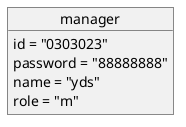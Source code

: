 @startuml
object manager{
    id = "0303023"
    password = "88888888"
    name = "yds"
    role = "m"
}
@enduml